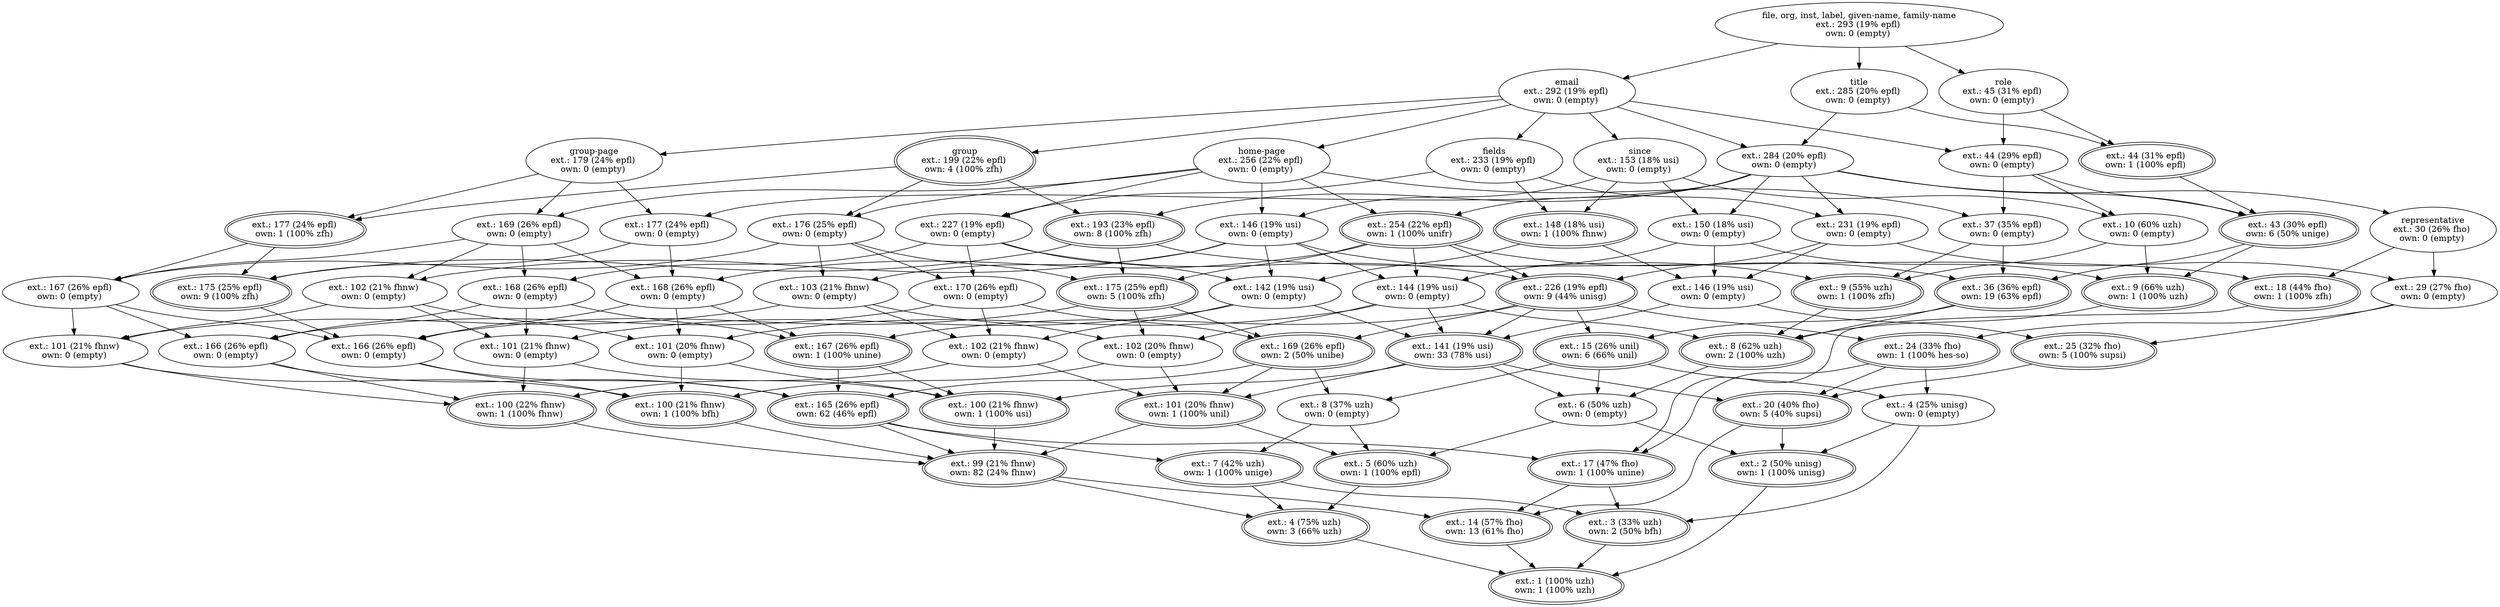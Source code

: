 digraph d{
1 [label="file, org, inst, label, given-name, family-name
ext.: 293 (19% epfl) 
own: 0 (empty) "]
2 [label="ext.: 100 (21% fhnw) 
own: 1 (100% bfh) ", peripheries = 2]
3 [label="ext.: 166 (26% epfl) 
own: 0 (empty) "]
4 [label="ext.: 3 (33% uzh) 
own: 2 (50% bfh) ", peripheries = 2]
5 [label="ext.: 165 (26% epfl) 
own: 62 (46% epfl) ", peripheries = 2]
6 [label="ext.: 99 (21% fhnw) 
own: 82 (24% fhnw) ", peripheries = 2]
7 [label="ext.: 17 (47% fho) 
own: 1 (100% unine) ", peripheries = 2]
8 [label="ext.: 14 (57% fho) 
own: 13 (61% fho) ", peripheries = 2]
9 [label="ext.: 102 (20% fhnw) 
own: 0 (empty) "]
10 [label="ext.: 175 (25% epfl) 
own: 5 (100% zfh) ", peripheries = 2]
11 [label="ext.: 8 (37% uzh) 
own: 0 (empty) "]
12 [label="ext.: 169 (26% epfl) 
own: 2 (50% unibe) ", peripheries = 2]
13 [label="ext.: 101 (20% fhnw) 
own: 1 (100% unil) ", peripheries = 2]
14 [label="ext.: 5 (60% uzh) 
own: 1 (100% epfl) ", peripheries = 2]
15 [label="ext.: 254 (22% epfl) 
own: 1 (100% unifr) ", peripheries = 2]
16 [label="ext.: 36 (36% epfl) 
own: 19 (63% epfl) ", peripheries = 2]
17 [label="title
ext.: 285 (20% epfl) 
own: 0 (empty) "]
18 [label="ext.: 44 (31% epfl) 
own: 1 (100% epfl) ", peripheries = 2]
19 [label="ext.: 144 (19% usi) 
own: 0 (empty) "]
20 [label="ext.: 24 (33% fho) 
own: 1 (100% hes-so) ", peripheries = 2]
21 [label="ext.: 226 (19% epfl) 
own: 9 (44% unisg) ", peripheries = 2]
22 [label="ext.: 141 (19% usi) 
own: 33 (78% usi) ", peripheries = 2]
23 [label="ext.: 20 (40% fho) 
own: 5 (40% supsi) ", peripheries = 2]
24 [label="ext.: 7 (42% uzh) 
own: 1 (100% unige) ", peripheries = 2]
25 [label="ext.: 4 (75% uzh) 
own: 3 (66% uzh) ", peripheries = 2]
26 [label="ext.: 101 (21% fhnw) 
own: 0 (empty) "]
27 [label="ext.: 167 (26% epfl) 
own: 0 (empty) "]
28 [label="ext.: 166 (26% epfl) 
own: 0 (empty) "]
29 [label="ext.: 100 (22% fhnw) 
own: 1 (100% fhnw) ", peripheries = 2]
30 [label="ext.: 103 (21% fhnw) 
own: 0 (empty) "]
31 [label="ext.: 176 (25% epfl) 
own: 0 (empty) "]
32 [label="ext.: 170 (26% epfl) 
own: 0 (empty) "]
33 [label="ext.: 102 (21% fhnw) 
own: 0 (empty) "]
34 [label="home-page
ext.: 256 (22% epfl) 
own: 0 (empty) "]
35 [label="ext.: 146 (19% usi) 
own: 0 (empty) "]
36 [label="ext.: 227 (19% epfl) 
own: 0 (empty) "]
37 [label="ext.: 142 (19% usi) 
own: 0 (empty) "]
38 [label="since
ext.: 153 (18% usi) 
own: 0 (empty) "]
39 [label="email
ext.: 292 (19% epfl) 
own: 0 (empty) "]
40 [label="fields
ext.: 233 (19% epfl) 
own: 0 (empty) "]
41 [label="ext.: 148 (18% usi) 
own: 1 (100% fhnw) ", peripheries = 2]
42 [label="ext.: 150 (18% usi) 
own: 0 (empty) "]
43 [label="ext.: 284 (20% epfl) 
own: 0 (empty) "]
44 [label="ext.: 29 (27% fho) 
own: 0 (empty) "]
45 [label="ext.: 231 (19% epfl) 
own: 0 (empty) "]
46 [label="ext.: 146 (19% usi) 
own: 0 (empty) "]
47 [label="ext.: 25 (32% fho) 
own: 5 (100% supsi) ", peripheries = 2]
48 [label="ext.: 15 (26% unil) 
own: 6 (66% unil) ", peripheries = 2]
49 [label="ext.: 43 (30% epfl) 
own: 6 (50% unige) ", peripheries = 2]
50 [label="ext.: 168 (26% epfl) 
own: 0 (empty) "]
51 [label="ext.: 167 (26% epfl) 
own: 1 (100% unine) ", peripheries = 2]
52 [label="ext.: 169 (26% epfl) 
own: 0 (empty) "]
53 [label="ext.: 168 (26% epfl) 
own: 0 (empty) "]
54 [label="ext.: 4 (25% unisg) 
own: 0 (empty) "]
55 [label="ext.: 6 (50% uzh) 
own: 0 (empty) "]
56 [label="ext.: 2 (50% unisg) 
own: 1 (100% unisg) ", peripheries = 2]
57 [label="ext.: 101 (20% fhnw) 
own: 0 (empty) "]
58 [label="ext.: 100 (21% fhnw) 
own: 1 (100% usi) ", peripheries = 2]
59 [label="ext.: 102 (21% fhnw) 
own: 0 (empty) "]
60 [label="ext.: 101 (21% fhnw) 
own: 0 (empty) "]
61 [label="ext.: 9 (66% uzh) 
own: 1 (100% uzh) ", peripheries = 2]
62 [label="ext.: 8 (62% uzh) 
own: 2 (100% uzh) ", peripheries = 2]
63 [label="ext.: 1 (100% uzh) 
own: 1 (100% uzh) ", peripheries = 2]
64 [label="ext.: 37 (35% epfl) 
own: 0 (empty) "]
65 [label="ext.: 9 (55% uzh) 
own: 1 (100% zfh) ", peripheries = 2]
66 [label="role
ext.: 45 (31% epfl) 
own: 0 (empty) "]
67 [label="ext.: 44 (29% epfl) 
own: 0 (empty) "]
68 [label="ext.: 10 (60% uzh) 
own: 0 (empty) "]
69 [label="ext.: 193 (23% epfl) 
own: 8 (100% zfh) ", peripheries = 2]
70 [label="group
ext.: 199 (22% epfl) 
own: 4 (100% zfh) ", peripheries = 2]
71 [label="ext.: 175 (25% epfl) 
own: 9 (100% zfh) ", peripheries = 2]
72 [label="ext.: 177 (24% epfl) 
own: 1 (100% zfh) ", peripheries = 2]
73 [label="ext.: 177 (24% epfl) 
own: 0 (empty) "]
74 [label="group-page
ext.: 179 (24% epfl) 
own: 0 (empty) "]
75 [label="ext.: 18 (44% fho) 
own: 1 (100% zfh) ", peripheries = 2]
76 [label="representative
ext.: 30 (26% fho) 
own: 0 (empty) "]
1->17;
1->39;
1->66;
17->18;
17->43;
39->34;
39->38;
39->40;
39->43;
39->67;
39->70;
39->74;
66->18;
66->67;
18->49;
34->15;
34->31;
34->35;
34->36;
34->52;
34->64;
38->35;
38->41;
38->42;
38->68;
40->36;
40->41;
40->45;
43->15;
43->42;
43->45;
43->49;
43->69;
43->73;
43->76;
67->49;
67->64;
67->68;
70->31;
70->69;
70->72;
74->52;
74->72;
74->73;
15->10;
15->16;
15->19;
15->21;
15->50;
31->10;
31->27;
31->30;
31->32;
35->19;
35->30;
35->37;
35->59;
35->65;
36->21;
36->32;
36->37;
36->53;
41->37;
41->46;
42->19;
42->46;
42->61;
45->21;
45->44;
45->46;
49->16;
49->61;
52->27;
52->50;
52->53;
52->59;
64->16;
64->65;
68->61;
68->65;
69->10;
69->71;
69->75;
72->27;
72->71;
73->50;
73->71;
76->44;
76->75;
10->3;
10->9;
10->12;
16->48;
16->62;
19->9;
19->22;
19->57;
19->62;
21->12;
21->20;
21->22;
21->48;
21->51;
27->3;
27->26;
27->28;
30->9;
30->26;
30->33;
32->12;
32->28;
32->33;
37->22;
37->33;
37->60;
44->20;
44->47;
46->22;
46->47;
50->3;
50->51;
50->57;
53->28;
53->51;
53->60;
59->26;
59->57;
59->60;
61->62;
65->62;
71->3;
3->2;
3->5;
9->2;
9->13;
12->5;
12->11;
12->13;
20->23;
20->54;
22->13;
22->23;
22->55;
22->58;
26->2;
26->29;
28->5;
28->29;
33->13;
33->29;
47->23;
48->11;
48->54;
48->55;
51->5;
51->58;
57->2;
57->58;
60->29;
60->58;
62->55;
2->6;
5->6;
5->7;
5->24;
11->14;
11->24;
13->6;
13->14;
23->56;
29->6;
54->56;
55->14;
55->56;
58->6;
6->8;
6->25;
7->4;
7->8;
14->25;
24->4;
24->25;
4->63;
8->63;
25->63;
20->7;
23->8;
54->4;
56->63;
75->7;
}